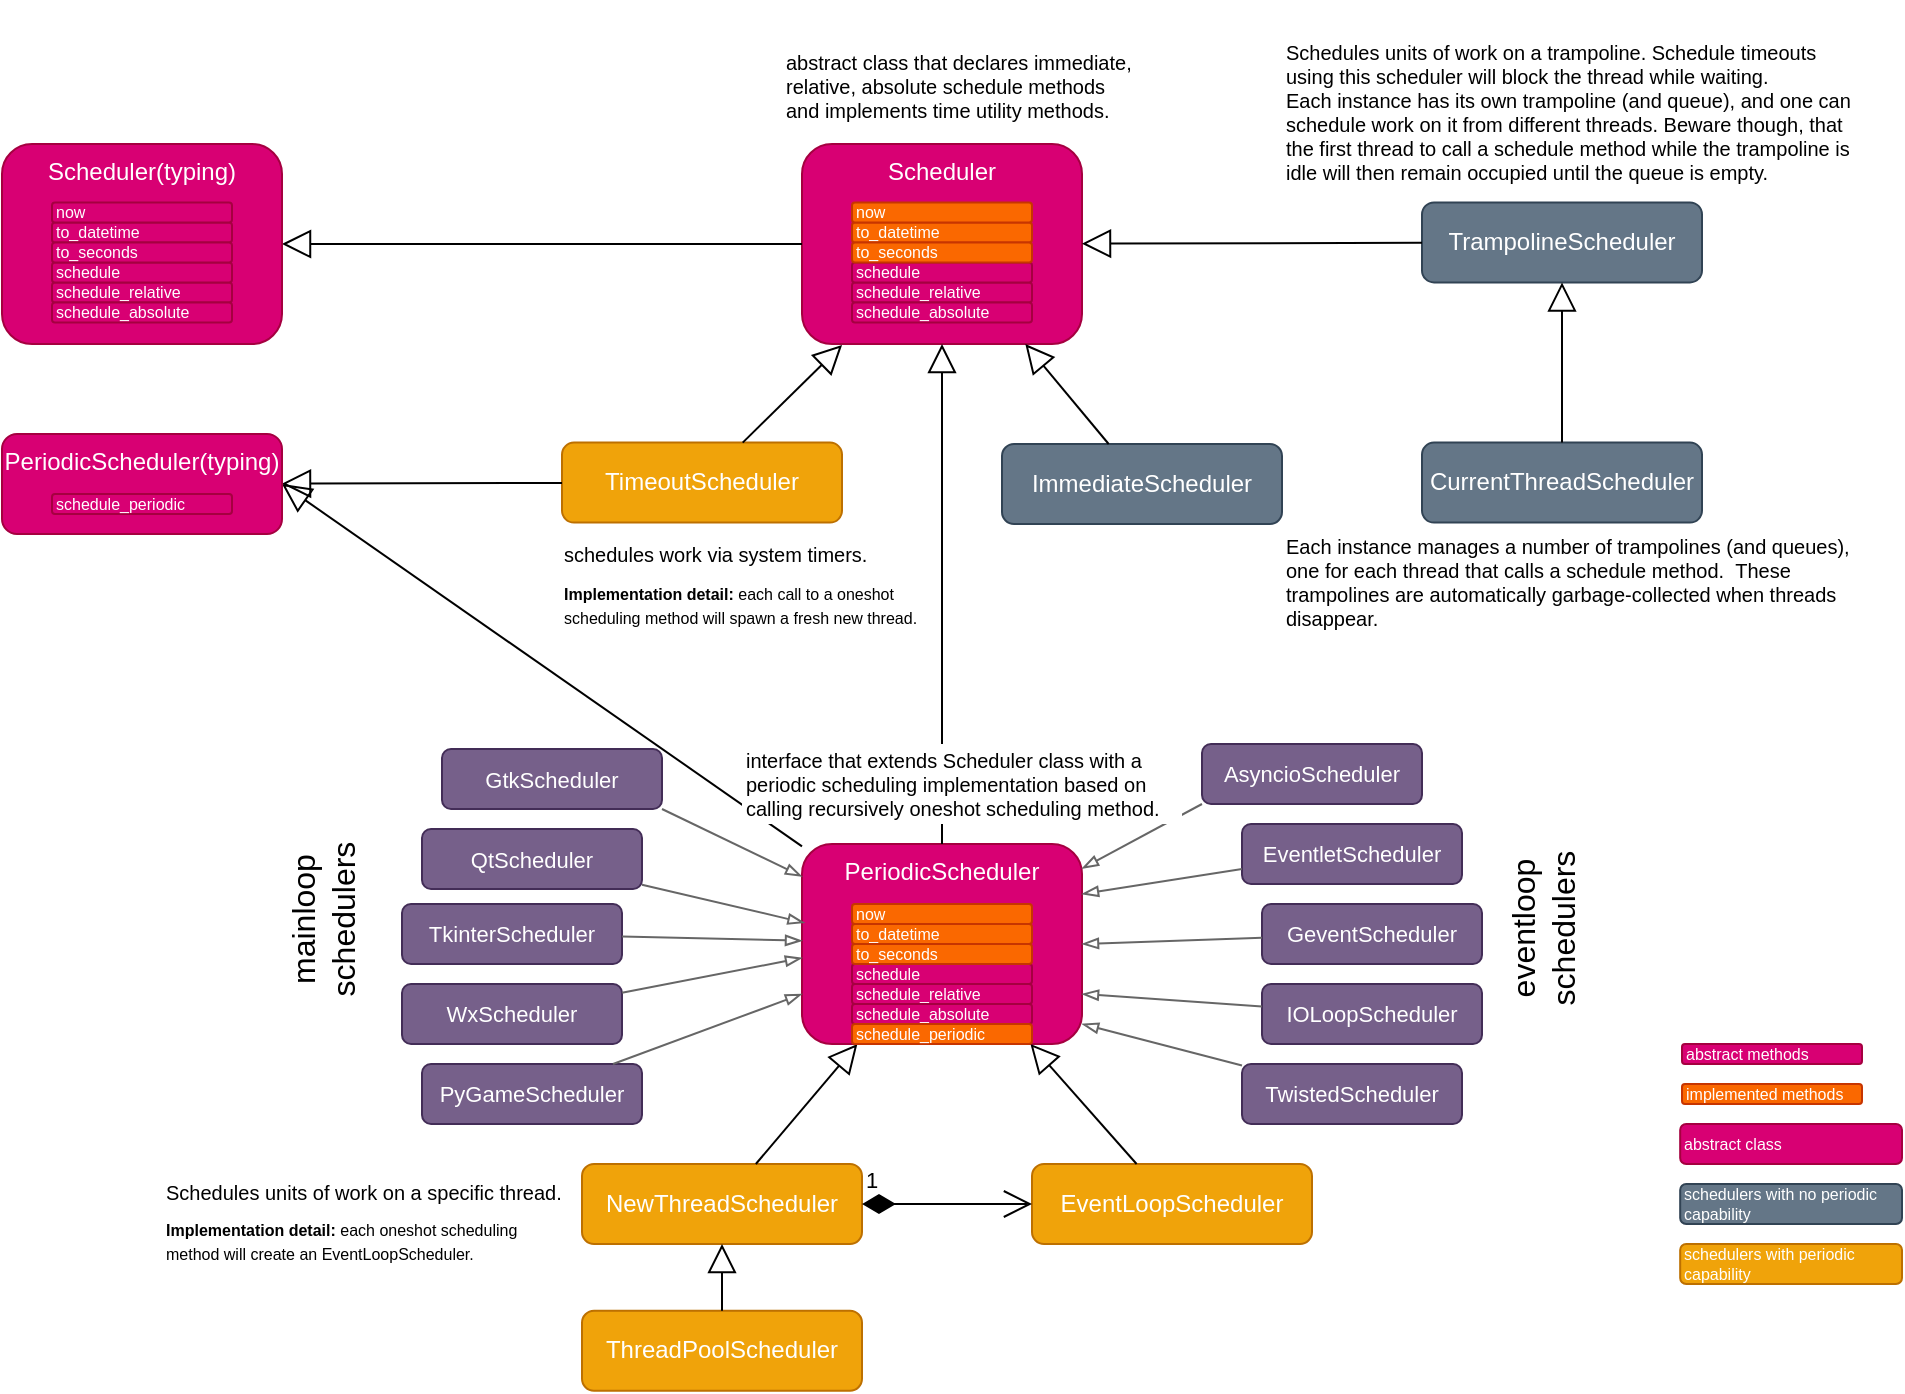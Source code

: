 <mxfile version="12.5.1" type="device"><diagram id="BoqzHFt5YEr1Ryp7zDSs" name="Page-1"><mxGraphModel dx="705" dy="1254" grid="1" gridSize="10" guides="1" tooltips="1" connect="1" arrows="1" fold="1" page="1" pageScale="1" pageWidth="1169" pageHeight="827" math="0" shadow="0"><root><mxCell id="0"/><mxCell id="1" parent="0"/><mxCell id="jt5byrwsl2x9xXhiZPmp-1" value="Scheduler" style="rounded=1;whiteSpace=wrap;html=1;fillColor=#d80073;strokeColor=#A50040;fontColor=#ffffff;labelPosition=center;verticalLabelPosition=middle;align=center;verticalAlign=top;" vertex="1" parent="1"><mxGeometry x="600" y="-190" width="140" height="100" as="geometry"/></mxCell><mxCell id="jt5byrwsl2x9xXhiZPmp-2" value="PeriodicScheduler" style="rounded=1;whiteSpace=wrap;html=1;fillColor=#d80073;strokeColor=#A50040;fontColor=#ffffff;verticalAlign=top;" vertex="1" parent="1"><mxGeometry x="600" y="160" width="140" height="100" as="geometry"/></mxCell><mxCell id="jt5byrwsl2x9xXhiZPmp-3" value="TimeoutScheduler" style="rounded=1;whiteSpace=wrap;html=1;fillColor=#f0a30a;strokeColor=#BD7000;fontColor=#ffffff;" vertex="1" parent="1"><mxGeometry x="480" y="-40.69" width="140" height="40" as="geometry"/></mxCell><mxCell id="jt5byrwsl2x9xXhiZPmp-4" value="TrampolineScheduler" style="rounded=1;whiteSpace=wrap;html=1;fillColor=#647687;strokeColor=#314354;fontColor=#ffffff;" vertex="1" parent="1"><mxGeometry x="910" y="-160.8" width="140" height="40" as="geometry"/></mxCell><mxCell id="jt5byrwsl2x9xXhiZPmp-5" value="EventLoopScheduler" style="rounded=1;whiteSpace=wrap;html=1;fillColor=#f0a30a;strokeColor=#BD7000;fontColor=#ffffff;" vertex="1" parent="1"><mxGeometry x="715" y="320" width="140" height="40" as="geometry"/></mxCell><mxCell id="jt5byrwsl2x9xXhiZPmp-6" value="ImmediateScheduler" style="rounded=1;whiteSpace=wrap;html=1;fillColor=#647687;strokeColor=#314354;fontColor=#ffffff;" vertex="1" parent="1"><mxGeometry x="700" y="-40" width="140" height="40" as="geometry"/></mxCell><mxCell id="jt5byrwsl2x9xXhiZPmp-10" value="NewThreadScheduler" style="rounded=1;whiteSpace=wrap;html=1;fillColor=#f0a30a;strokeColor=#BD7000;fontColor=#ffffff;" vertex="1" parent="1"><mxGeometry x="490" y="320" width="140" height="40" as="geometry"/></mxCell><mxCell id="jt5byrwsl2x9xXhiZPmp-13" value="ThreadPoolScheduler" style="rounded=1;whiteSpace=wrap;html=1;fillColor=#f0a30a;strokeColor=#BD7000;fontColor=#ffffff;" vertex="1" parent="1"><mxGeometry x="490" y="393.35" width="140" height="40" as="geometry"/></mxCell><mxCell id="jt5byrwsl2x9xXhiZPmp-16" value="1" style="endArrow=open;html=1;endSize=12;startArrow=diamondThin;startSize=14;startFill=1;edgeStyle=orthogonalEdgeStyle;align=left;verticalAlign=bottom;" edge="1" parent="1" source="jt5byrwsl2x9xXhiZPmp-10" target="jt5byrwsl2x9xXhiZPmp-5"><mxGeometry x="-1" y="3" relative="1" as="geometry"><mxPoint x="670" y="340" as="sourcePoint"/><mxPoint x="590" y="470" as="targetPoint"/></mxGeometry></mxCell><mxCell id="jt5byrwsl2x9xXhiZPmp-20" value="CurrentThreadScheduler" style="rounded=1;whiteSpace=wrap;html=1;fillColor=#647687;strokeColor=#314354;fontColor=#ffffff;" vertex="1" parent="1"><mxGeometry x="910" y="-40.69" width="140" height="40" as="geometry"/></mxCell><mxCell id="jt5byrwsl2x9xXhiZPmp-24" value="" style="endArrow=block;html=1;endFill=0;strokeColor=#000000;strokeWidth=1;targetPerimeterSpacing=0;endSize=12;" edge="1" parent="1" source="jt5byrwsl2x9xXhiZPmp-4" target="jt5byrwsl2x9xXhiZPmp-1"><mxGeometry width="50" height="50" relative="1" as="geometry"><mxPoint x="129" y="200.94" as="sourcePoint"/><mxPoint x="201" y="40.94" as="targetPoint"/></mxGeometry></mxCell><mxCell id="jt5byrwsl2x9xXhiZPmp-25" value="" style="endArrow=block;html=1;endFill=0;strokeColor=#000000;strokeWidth=1;targetPerimeterSpacing=0;endSize=12;" edge="1" parent="1" source="jt5byrwsl2x9xXhiZPmp-6" target="jt5byrwsl2x9xXhiZPmp-1"><mxGeometry width="50" height="50" relative="1" as="geometry"><mxPoint x="112" y="160.94" as="sourcePoint"/><mxPoint x="40" y="0.94" as="targetPoint"/></mxGeometry></mxCell><mxCell id="jt5byrwsl2x9xXhiZPmp-26" value="" style="endArrow=block;html=1;endFill=0;strokeColor=#000000;strokeWidth=1;targetPerimeterSpacing=0;endSize=12;" edge="1" parent="1" source="jt5byrwsl2x9xXhiZPmp-2" target="jt5byrwsl2x9xXhiZPmp-1"><mxGeometry width="50" height="50" relative="1" as="geometry"><mxPoint x="452" y="240" as="sourcePoint"/><mxPoint x="380" y="80" as="targetPoint"/></mxGeometry></mxCell><mxCell id="jt5byrwsl2x9xXhiZPmp-27" value="" style="endArrow=block;html=1;endFill=0;strokeColor=#000000;strokeWidth=1;targetPerimeterSpacing=0;endSize=12;" edge="1" parent="1" source="jt5byrwsl2x9xXhiZPmp-3" target="jt5byrwsl2x9xXhiZPmp-118"><mxGeometry width="50" height="50" relative="1" as="geometry"><mxPoint x="402" y="310" as="sourcePoint"/><mxPoint x="330" y="150" as="targetPoint"/></mxGeometry></mxCell><mxCell id="jt5byrwsl2x9xXhiZPmp-28" value="" style="endArrow=block;html=1;endFill=0;strokeColor=#000000;strokeWidth=1;targetPerimeterSpacing=0;endSize=12;" edge="1" parent="1" source="jt5byrwsl2x9xXhiZPmp-20" target="jt5byrwsl2x9xXhiZPmp-4"><mxGeometry width="50" height="50" relative="1" as="geometry"><mxPoint x="301" y="210.94" as="sourcePoint"/><mxPoint x="229" y="50.94" as="targetPoint"/></mxGeometry></mxCell><mxCell id="jt5byrwsl2x9xXhiZPmp-29" value="" style="endArrow=block;html=1;endFill=0;strokeColor=#000000;strokeWidth=1;targetPerimeterSpacing=0;endSize=12;" edge="1" parent="1" source="jt5byrwsl2x9xXhiZPmp-10" target="jt5byrwsl2x9xXhiZPmp-2"><mxGeometry width="50" height="50" relative="1" as="geometry"><mxPoint x="412" y="320" as="sourcePoint"/><mxPoint x="340" y="160" as="targetPoint"/></mxGeometry></mxCell><mxCell id="jt5byrwsl2x9xXhiZPmp-30" value="" style="endArrow=block;html=1;endFill=0;strokeColor=#000000;strokeWidth=1;targetPerimeterSpacing=0;endSize=12;" edge="1" parent="1" source="jt5byrwsl2x9xXhiZPmp-13" target="jt5byrwsl2x9xXhiZPmp-10"><mxGeometry width="50" height="50" relative="1" as="geometry"><mxPoint x="312" y="370" as="sourcePoint"/><mxPoint x="240" y="210" as="targetPoint"/></mxGeometry></mxCell><mxCell id="jt5byrwsl2x9xXhiZPmp-31" value="" style="endArrow=block;html=1;endFill=0;strokeColor=#000000;strokeWidth=1;targetPerimeterSpacing=0;endSize=12;" edge="1" parent="1" source="jt5byrwsl2x9xXhiZPmp-5" target="jt5byrwsl2x9xXhiZPmp-2"><mxGeometry width="50" height="50" relative="1" as="geometry"><mxPoint x="422" y="330" as="sourcePoint"/><mxPoint x="643.143" y="210" as="targetPoint"/></mxGeometry></mxCell><mxCell id="jt5byrwsl2x9xXhiZPmp-32" value="AsyncioScheduler" style="rounded=1;whiteSpace=wrap;html=1;fillColor=#76608a;strokeColor=#432D57;fontColor=#ffffff;fontSize=11;" vertex="1" parent="1"><mxGeometry x="800" y="110" width="110" height="30" as="geometry"/></mxCell><mxCell id="jt5byrwsl2x9xXhiZPmp-34" value="EventletScheduler" style="rounded=1;whiteSpace=wrap;html=1;fillColor=#76608a;strokeColor=#432D57;fontColor=#ffffff;fontSize=11;" vertex="1" parent="1"><mxGeometry x="820" y="150" width="110" height="30" as="geometry"/></mxCell><mxCell id="jt5byrwsl2x9xXhiZPmp-35" value="GeventScheduler" style="rounded=1;whiteSpace=wrap;html=1;fillColor=#76608a;strokeColor=#432D57;fontColor=#ffffff;fontSize=11;" vertex="1" parent="1"><mxGeometry x="830" y="190" width="110" height="30" as="geometry"/></mxCell><mxCell id="jt5byrwsl2x9xXhiZPmp-36" value="IOLoopScheduler" style="rounded=1;whiteSpace=wrap;html=1;fillColor=#76608a;strokeColor=#432D57;fontColor=#ffffff;fontSize=11;" vertex="1" parent="1"><mxGeometry x="830" y="230" width="110" height="30" as="geometry"/></mxCell><mxCell id="jt5byrwsl2x9xXhiZPmp-37" value="TwistedScheduler" style="rounded=1;whiteSpace=wrap;html=1;fillColor=#76608a;strokeColor=#432D57;fontColor=#ffffff;fontSize=11;" vertex="1" parent="1"><mxGeometry x="820" y="270" width="110" height="30" as="geometry"/></mxCell><mxCell id="jt5byrwsl2x9xXhiZPmp-38" style="edgeStyle=none;rounded=0;orthogonalLoop=1;jettySize=auto;html=1;exitX=0.25;exitY=1;exitDx=0;exitDy=0;endArrow=block;endFill=0;endSize=12;targetPerimeterSpacing=0;strokeColor=#432D57;strokeWidth=1;fontSize=11;fillColor=#76608a;" edge="1" parent="1" source="jt5byrwsl2x9xXhiZPmp-36" target="jt5byrwsl2x9xXhiZPmp-36"><mxGeometry relative="1" as="geometry"/></mxCell><mxCell id="jt5byrwsl2x9xXhiZPmp-50" value="GtkScheduler" style="rounded=1;whiteSpace=wrap;html=1;fillColor=#76608a;strokeColor=#432D57;fontColor=#ffffff;fontSize=11;" vertex="1" parent="1"><mxGeometry x="420" y="112.5" width="110" height="30" as="geometry"/></mxCell><mxCell id="jt5byrwsl2x9xXhiZPmp-51" value="PyGameScheduler" style="rounded=1;whiteSpace=wrap;html=1;fillColor=#76608a;strokeColor=#432D57;fontColor=#ffffff;fontSize=11;" vertex="1" parent="1"><mxGeometry x="410" y="270" width="110" height="30" as="geometry"/></mxCell><mxCell id="jt5byrwsl2x9xXhiZPmp-52" value="QtScheduler" style="rounded=1;whiteSpace=wrap;html=1;fillColor=#76608a;strokeColor=#432D57;fontColor=#ffffff;fontSize=11;" vertex="1" parent="1"><mxGeometry x="410" y="152.5" width="110" height="30" as="geometry"/></mxCell><mxCell id="jt5byrwsl2x9xXhiZPmp-53" value="TkinterScheduler" style="rounded=1;whiteSpace=wrap;html=1;fillColor=#76608a;strokeColor=#432D57;fontColor=#ffffff;fontSize=11;" vertex="1" parent="1"><mxGeometry x="400" y="190" width="110" height="30" as="geometry"/></mxCell><mxCell id="jt5byrwsl2x9xXhiZPmp-54" value="WxScheduler" style="rounded=1;whiteSpace=wrap;html=1;fillColor=#76608a;strokeColor=#432D57;fontColor=#ffffff;fontSize=11;" vertex="1" parent="1"><mxGeometry x="400" y="230" width="110" height="30" as="geometry"/></mxCell><mxCell id="jt5byrwsl2x9xXhiZPmp-60" value="" style="endArrow=blockThin;html=1;strokeColor=#666666;strokeWidth=1;fontSize=11;endFill=0;exitX=1;exitY=1;exitDx=0;exitDy=0;" edge="1" parent="1" source="jt5byrwsl2x9xXhiZPmp-50" target="jt5byrwsl2x9xXhiZPmp-2"><mxGeometry width="50" height="50" relative="1" as="geometry"><mxPoint x="400" y="510" as="sourcePoint"/><mxPoint x="450" y="460" as="targetPoint"/></mxGeometry></mxCell><mxCell id="jt5byrwsl2x9xXhiZPmp-63" value="" style="endArrow=blockThin;html=1;strokeColor=#666666;strokeWidth=1;fontSize=11;endFill=0;entryX=0.009;entryY=0.394;entryDx=0;entryDy=0;entryPerimeter=0;" edge="1" parent="1" source="jt5byrwsl2x9xXhiZPmp-52" target="jt5byrwsl2x9xXhiZPmp-2"><mxGeometry width="50" height="50" relative="1" as="geometry"><mxPoint x="520" y="190" as="sourcePoint"/><mxPoint x="600" y="220" as="targetPoint"/></mxGeometry></mxCell><mxCell id="jt5byrwsl2x9xXhiZPmp-64" value="" style="endArrow=blockThin;html=1;strokeColor=#666666;strokeWidth=1;fontSize=11;endFill=0;" edge="1" parent="1" source="jt5byrwsl2x9xXhiZPmp-53" target="jt5byrwsl2x9xXhiZPmp-2"><mxGeometry width="50" height="50" relative="1" as="geometry"><mxPoint x="520" y="220.69" as="sourcePoint"/><mxPoint x="560" y="230" as="targetPoint"/></mxGeometry></mxCell><mxCell id="jt5byrwsl2x9xXhiZPmp-65" value="" style="endArrow=blockThin;html=1;strokeColor=#666666;strokeWidth=1;fontSize=11;endFill=0;" edge="1" parent="1" source="jt5byrwsl2x9xXhiZPmp-54"><mxGeometry width="50" height="50" relative="1" as="geometry"><mxPoint x="520" y="249.31" as="sourcePoint"/><mxPoint x="600" y="217" as="targetPoint"/></mxGeometry></mxCell><mxCell id="jt5byrwsl2x9xXhiZPmp-66" value="" style="endArrow=blockThin;html=1;strokeColor=#666666;strokeWidth=1;fontSize=11;endFill=0;exitX=0;exitY=1;exitDx=0;exitDy=0;" edge="1" parent="1" source="jt5byrwsl2x9xXhiZPmp-32" target="jt5byrwsl2x9xXhiZPmp-2"><mxGeometry width="50" height="50" relative="1" as="geometry"><mxPoint x="550" y="135" as="sourcePoint"/><mxPoint x="610" y="210" as="targetPoint"/></mxGeometry></mxCell><mxCell id="jt5byrwsl2x9xXhiZPmp-67" value="" style="endArrow=blockThin;html=1;strokeColor=#666666;strokeWidth=1;fontSize=11;endFill=0;entryX=1;entryY=0.25;entryDx=0;entryDy=0;exitX=0;exitY=0.75;exitDx=0;exitDy=0;" edge="1" parent="1" source="jt5byrwsl2x9xXhiZPmp-34" target="jt5byrwsl2x9xXhiZPmp-2"><mxGeometry width="50" height="50" relative="1" as="geometry"><mxPoint x="842.0" y="150" as="sourcePoint"/><mxPoint x="750" y="210" as="targetPoint"/></mxGeometry></mxCell><mxCell id="jt5byrwsl2x9xXhiZPmp-68" value="" style="endArrow=blockThin;html=1;strokeColor=#666666;strokeWidth=1;fontSize=11;endFill=0;entryX=1;entryY=0.5;entryDx=0;entryDy=0;" edge="1" parent="1" source="jt5byrwsl2x9xXhiZPmp-35" target="jt5byrwsl2x9xXhiZPmp-2"><mxGeometry width="50" height="50" relative="1" as="geometry"><mxPoint x="852.0" y="160" as="sourcePoint"/><mxPoint x="760" y="220" as="targetPoint"/></mxGeometry></mxCell><mxCell id="jt5byrwsl2x9xXhiZPmp-69" value="" style="endArrow=blockThin;html=1;strokeColor=#666666;strokeWidth=1;fontSize=11;endFill=0;" edge="1" parent="1" source="jt5byrwsl2x9xXhiZPmp-36"><mxGeometry width="50" height="50" relative="1" as="geometry"><mxPoint x="862.0" y="170" as="sourcePoint"/><mxPoint x="740" y="235" as="targetPoint"/></mxGeometry></mxCell><mxCell id="jt5byrwsl2x9xXhiZPmp-70" value="" style="endArrow=blockThin;html=1;strokeColor=#666666;strokeWidth=1;fontSize=11;endFill=0;entryX=1;entryY=0.9;entryDx=0;entryDy=0;entryPerimeter=0;" edge="1" parent="1" source="jt5byrwsl2x9xXhiZPmp-37" target="jt5byrwsl2x9xXhiZPmp-2"><mxGeometry width="50" height="50" relative="1" as="geometry"><mxPoint x="872.0" y="180" as="sourcePoint"/><mxPoint x="780" y="240" as="targetPoint"/></mxGeometry></mxCell><mxCell id="jt5byrwsl2x9xXhiZPmp-71" value="mainloop schedulers" style="text;html=1;strokeColor=none;fillColor=none;align=center;verticalAlign=middle;whiteSpace=wrap;rounded=0;fontSize=16;horizontal=0;" vertex="1" parent="1"><mxGeometry x="340" y="142.5" width="40" height="110" as="geometry"/></mxCell><mxCell id="jt5byrwsl2x9xXhiZPmp-72" value="eventloop schedulers" style="text;html=1;strokeColor=none;fillColor=none;align=center;verticalAlign=middle;whiteSpace=wrap;rounded=0;fontSize=16;horizontal=0;" vertex="1" parent="1"><mxGeometry x="950" y="155" width="40" height="95" as="geometry"/></mxCell><mxCell id="jt5byrwsl2x9xXhiZPmp-74" value="abstract class that declares immediate, relative, absolute schedule methods and implements time utility methods." style="text;html=1;strokeColor=none;fillColor=none;align=left;verticalAlign=middle;whiteSpace=wrap;rounded=0;fontSize=10;" vertex="1" parent="1"><mxGeometry x="590" y="-240" width="180" height="41.6" as="geometry"/></mxCell><mxCell id="jt5byrwsl2x9xXhiZPmp-76" value="&lt;div&gt;Each instance manages a number of trampolines (and queues), one for each&amp;nbsp;&lt;span&gt;thread that calls a schedule method.&amp;nbsp;&lt;/span&gt;&lt;span&gt;&amp;nbsp;These trampolines are automatically&amp;nbsp;&lt;/span&gt;&lt;span&gt;garbage-collected when threads disappear.&lt;/span&gt;&lt;/div&gt;" style="text;html=1;strokeColor=none;fillColor=none;align=left;verticalAlign=middle;whiteSpace=wrap;rounded=0;fontSize=10;" vertex="1" parent="1"><mxGeometry x="840" y="8.4" width="290" height="41.6" as="geometry"/></mxCell><mxCell id="jt5byrwsl2x9xXhiZPmp-80" value="&lt;div style=&quot;font-size: 10px;&quot;&gt;Schedules units of work on a trampoline. S&lt;span style=&quot;font-size: 10px;&quot;&gt;chedule timeouts using this scheduler will bloc&lt;/span&gt;&lt;span style=&quot;font-size: 10px;&quot;&gt;k the thread while waiting.&amp;nbsp;&lt;/span&gt;&lt;/div&gt;&lt;div style=&quot;font-size: 10px;&quot;&gt;&lt;span style=&quot;font-size: 10px;&quot;&gt;Each instance has its own trampoline (and queue), and one can schedule work&amp;nbsp;&lt;/span&gt;&lt;span style=&quot;font-size: 10px;&quot;&gt;on it from different threads. Beware though, that the first thread to call&lt;/span&gt;&lt;span style=&quot;font-size: 10px;&quot;&gt;&amp;nbsp;a schedule method while the trampoline is idle will then remain occupied&lt;/span&gt;&lt;span style=&quot;font-size: 10px;&quot;&gt;&amp;nbsp;until the queue is empty.&lt;/span&gt;&lt;/div&gt;" style="text;html=1;strokeColor=none;fillColor=none;align=left;verticalAlign=middle;whiteSpace=wrap;rounded=0;fontSize=10;" vertex="1" parent="1"><mxGeometry x="840" y="-261.6" width="290" height="110.8" as="geometry"/></mxCell><mxCell id="jt5byrwsl2x9xXhiZPmp-98" value="schedule_relative" style="rounded=1;whiteSpace=wrap;html=1;fillColor=#d80073;fontSize=8;align=left;strokeColor=#A50040;fontColor=#ffffff;" vertex="1" parent="1"><mxGeometry x="625" y="-120.8" width="90" height="10" as="geometry"/></mxCell><mxCell id="jt5byrwsl2x9xXhiZPmp-99" value="schedule_absolute" style="rounded=1;whiteSpace=wrap;html=1;fillColor=#d80073;fontSize=8;align=left;strokeColor=#A50040;fontColor=#ffffff;" vertex="1" parent="1"><mxGeometry x="625" y="-110.8" width="90" height="10" as="geometry"/></mxCell><mxCell id="jt5byrwsl2x9xXhiZPmp-100" value="schedule" style="rounded=1;whiteSpace=wrap;html=1;fillColor=#d80073;fontSize=8;align=left;strokeColor=#A50040;fontColor=#ffffff;" vertex="1" parent="1"><mxGeometry x="625" y="-130.8" width="90" height="10" as="geometry"/></mxCell><mxCell id="jt5byrwsl2x9xXhiZPmp-103" value="schedule_relative" style="rounded=1;whiteSpace=wrap;html=1;fillColor=#d80073;fontSize=8;align=left;strokeColor=#A50040;fontColor=#ffffff;" vertex="1" parent="1"><mxGeometry x="625" y="230" width="90" height="10" as="geometry"/></mxCell><mxCell id="jt5byrwsl2x9xXhiZPmp-104" value="schedule_absolute" style="rounded=1;whiteSpace=wrap;html=1;fillColor=#d80073;fontSize=8;align=left;strokeColor=#A50040;fontColor=#ffffff;" vertex="1" parent="1"><mxGeometry x="625" y="240" width="90" height="10" as="geometry"/></mxCell><mxCell id="jt5byrwsl2x9xXhiZPmp-105" value="schedule" style="rounded=1;whiteSpace=wrap;html=1;fillColor=#d80073;fontSize=8;align=left;strokeColor=#A50040;fontColor=#ffffff;" vertex="1" parent="1"><mxGeometry x="625" y="220" width="90" height="10" as="geometry"/></mxCell><mxCell id="jt5byrwsl2x9xXhiZPmp-106" value="schedule_periodic" style="rounded=1;whiteSpace=wrap;html=1;fillColor=#fa6800;fontSize=8;align=left;strokeColor=#C73500;fontColor=#ffffff;" vertex="1" parent="1"><mxGeometry x="625" y="250" width="90" height="10" as="geometry"/></mxCell><mxCell id="jt5byrwsl2x9xXhiZPmp-115" value="to_datetime" style="rounded=1;whiteSpace=wrap;html=1;fillColor=#fa6800;fontSize=8;align=left;strokeColor=#C73500;fontColor=#ffffff;" vertex="1" parent="1"><mxGeometry x="625" y="-150.8" width="90" height="10" as="geometry"/></mxCell><mxCell id="jt5byrwsl2x9xXhiZPmp-116" value="now" style="rounded=1;whiteSpace=wrap;html=1;fillColor=#fa6800;fontSize=8;align=left;strokeColor=#C73500;fontColor=#ffffff;" vertex="1" parent="1"><mxGeometry x="625" y="-160.8" width="90" height="10" as="geometry"/></mxCell><mxCell id="jt5byrwsl2x9xXhiZPmp-117" value="to_seconds" style="rounded=1;whiteSpace=wrap;html=1;fillColor=#fa6800;fontSize=8;align=left;strokeColor=#C73500;fontColor=#ffffff;" vertex="1" parent="1"><mxGeometry x="625" y="-140.8" width="90" height="10" as="geometry"/></mxCell><mxCell id="jt5byrwsl2x9xXhiZPmp-125" value="" style="endArrow=block;html=1;endFill=0;strokeColor=#000000;strokeWidth=1;targetPerimeterSpacing=0;endSize=12;entryX=1;entryY=0.5;entryDx=0;entryDy=0;exitX=0;exitY=0.5;exitDx=0;exitDy=0;" edge="1" parent="1" source="jt5byrwsl2x9xXhiZPmp-1" target="jt5byrwsl2x9xXhiZPmp-107"><mxGeometry width="50" height="50" relative="1" as="geometry"><mxPoint x="571.667" y="-30" as="sourcePoint"/><mxPoint x="625.833" y="-80" as="targetPoint"/></mxGeometry></mxCell><mxCell id="jt5byrwsl2x9xXhiZPmp-126" value="" style="endArrow=block;html=1;endFill=0;strokeColor=#000000;strokeWidth=1;targetPerimeterSpacing=0;endSize=12;entryX=1;entryY=0.5;entryDx=0;entryDy=0;" edge="1" parent="1" source="jt5byrwsl2x9xXhiZPmp-2" target="jt5byrwsl2x9xXhiZPmp-118"><mxGeometry width="50" height="50" relative="1" as="geometry"><mxPoint x="660" y="160" as="sourcePoint"/><mxPoint x="680" y="-80" as="targetPoint"/></mxGeometry></mxCell><mxCell id="jt5byrwsl2x9xXhiZPmp-127" value="to_datetime" style="rounded=1;whiteSpace=wrap;html=1;fillColor=#fa6800;fontSize=8;align=left;strokeColor=#C73500;fontColor=#ffffff;" vertex="1" parent="1"><mxGeometry x="625" y="200" width="90" height="10" as="geometry"/></mxCell><mxCell id="jt5byrwsl2x9xXhiZPmp-128" value="now" style="rounded=1;whiteSpace=wrap;html=1;fillColor=#fa6800;fontSize=8;align=left;strokeColor=#C73500;fontColor=#ffffff;" vertex="1" parent="1"><mxGeometry x="625" y="190.0" width="90" height="10" as="geometry"/></mxCell><mxCell id="jt5byrwsl2x9xXhiZPmp-129" value="to_seconds" style="rounded=1;whiteSpace=wrap;html=1;fillColor=#fa6800;fontSize=8;align=left;strokeColor=#C73500;fontColor=#ffffff;" vertex="1" parent="1"><mxGeometry x="625" y="210" width="90" height="10" as="geometry"/></mxCell><mxCell id="jt5byrwsl2x9xXhiZPmp-130" value="" style="group" vertex="1" connectable="0" parent="1"><mxGeometry x="200" y="-45" width="140" height="50" as="geometry"/></mxCell><mxCell id="jt5byrwsl2x9xXhiZPmp-118" value="PeriodicScheduler(typing)" style="rounded=1;whiteSpace=wrap;html=1;fillColor=#d80073;strokeColor=#A50040;fontColor=#ffffff;labelPosition=center;verticalLabelPosition=middle;align=center;verticalAlign=top;" vertex="1" parent="jt5byrwsl2x9xXhiZPmp-130"><mxGeometry width="140" height="50" as="geometry"/></mxCell><mxCell id="jt5byrwsl2x9xXhiZPmp-120" value="schedule_periodic" style="rounded=1;whiteSpace=wrap;html=1;fillColor=#d80073;fontSize=8;align=left;strokeColor=#A50040;fontColor=#ffffff;" vertex="1" parent="jt5byrwsl2x9xXhiZPmp-130"><mxGeometry x="25" y="30" width="90" height="10" as="geometry"/></mxCell><mxCell id="jt5byrwsl2x9xXhiZPmp-131" value="" style="group" vertex="1" connectable="0" parent="1"><mxGeometry x="200" y="-190" width="140" height="100" as="geometry"/></mxCell><mxCell id="jt5byrwsl2x9xXhiZPmp-107" value="Scheduler(typing)" style="rounded=1;whiteSpace=wrap;html=1;fillColor=#d80073;strokeColor=#A50040;fontColor=#ffffff;labelPosition=center;verticalLabelPosition=middle;align=center;verticalAlign=top;" vertex="1" parent="jt5byrwsl2x9xXhiZPmp-131"><mxGeometry width="140" height="100" as="geometry"/></mxCell><mxCell id="jt5byrwsl2x9xXhiZPmp-108" value="schedule_relative" style="rounded=1;whiteSpace=wrap;html=1;fillColor=#d80073;fontSize=8;align=left;strokeColor=#A50040;fontColor=#ffffff;" vertex="1" parent="jt5byrwsl2x9xXhiZPmp-131"><mxGeometry x="25" y="69.2" width="90" height="10" as="geometry"/></mxCell><mxCell id="jt5byrwsl2x9xXhiZPmp-109" value="schedule_absolute" style="rounded=1;whiteSpace=wrap;html=1;fillColor=#d80073;fontSize=8;align=left;strokeColor=#A50040;fontColor=#ffffff;" vertex="1" parent="jt5byrwsl2x9xXhiZPmp-131"><mxGeometry x="25" y="79.2" width="90" height="10" as="geometry"/></mxCell><mxCell id="jt5byrwsl2x9xXhiZPmp-110" value="schedule" style="rounded=1;whiteSpace=wrap;html=1;fillColor=#d80073;fontSize=8;align=left;strokeColor=#A50040;fontColor=#ffffff;" vertex="1" parent="jt5byrwsl2x9xXhiZPmp-131"><mxGeometry x="25" y="59.2" width="90" height="10" as="geometry"/></mxCell><mxCell id="jt5byrwsl2x9xXhiZPmp-111" value="to_datetime" style="rounded=1;whiteSpace=wrap;html=1;fillColor=#d80073;fontSize=8;align=left;strokeColor=#A50040;fontColor=#ffffff;" vertex="1" parent="jt5byrwsl2x9xXhiZPmp-131"><mxGeometry x="25" y="39.2" width="90" height="10" as="geometry"/></mxCell><mxCell id="jt5byrwsl2x9xXhiZPmp-112" value="now" style="rounded=1;whiteSpace=wrap;html=1;fillColor=#d80073;fontSize=8;align=left;strokeColor=#A50040;fontColor=#ffffff;" vertex="1" parent="jt5byrwsl2x9xXhiZPmp-131"><mxGeometry x="25" y="29.2" width="90" height="10" as="geometry"/></mxCell><mxCell id="jt5byrwsl2x9xXhiZPmp-113" value="to_seconds" style="rounded=1;whiteSpace=wrap;html=1;fillColor=#d80073;fontSize=8;align=left;strokeColor=#A50040;fontColor=#ffffff;" vertex="1" parent="jt5byrwsl2x9xXhiZPmp-131"><mxGeometry x="25" y="49.2" width="90" height="10" as="geometry"/></mxCell><mxCell id="jt5byrwsl2x9xXhiZPmp-75" value="interface that extends Scheduler class with a periodic scheduling implementation based on calling recursively oneshot scheduling method." style="text;html=1;strokeColor=none;fillColor=#ffffff;align=left;verticalAlign=middle;whiteSpace=wrap;rounded=0;fontSize=10;" vertex="1" parent="1"><mxGeometry x="570" y="110" width="220" height="40" as="geometry"/></mxCell><mxCell id="jt5byrwsl2x9xXhiZPmp-134" value="" style="endArrow=block;html=1;endFill=0;strokeColor=#000000;strokeWidth=1;targetPerimeterSpacing=0;endSize=12;entryX=0.143;entryY=1.005;entryDx=0;entryDy=0;entryPerimeter=0;" edge="1" parent="1" source="jt5byrwsl2x9xXhiZPmp-3" target="jt5byrwsl2x9xXhiZPmp-1"><mxGeometry width="50" height="50" relative="1" as="geometry"><mxPoint x="194.286" y="100.0" as="sourcePoint"/><mxPoint x="262.143" y="195.0" as="targetPoint"/></mxGeometry></mxCell><mxCell id="jt5byrwsl2x9xXhiZPmp-135" value="" style="group" vertex="1" connectable="0" parent="1"><mxGeometry x="280" y="330" width="220" height="40" as="geometry"/></mxCell><mxCell id="jt5byrwsl2x9xXhiZPmp-93" value="&lt;span style=&quot;&quot;&gt;Schedules units of work on a specific thread.&lt;br&gt;&lt;br&gt;&lt;/span&gt;" style="text;html=1;strokeColor=none;fillColor=none;align=left;verticalAlign=middle;whiteSpace=wrap;rounded=0;fontSize=10;" vertex="1" parent="jt5byrwsl2x9xXhiZPmp-135"><mxGeometry width="220" height="20" as="geometry"/></mxCell><mxCell id="jt5byrwsl2x9xXhiZPmp-96" value="&lt;font style=&quot;font-size: 8px&quot;&gt;&lt;b&gt;Implementation detail:&lt;/b&gt;&amp;nbsp;each oneshot scheduling method will create an EventLoopScheduler.&lt;/font&gt;" style="text;strokeColor=none;fillColor=none;align=left;verticalAlign=middle;rounded=0;fontSize=10;whiteSpace=wrap;html=1;" vertex="1" parent="jt5byrwsl2x9xXhiZPmp-135"><mxGeometry y="15" width="190" height="25" as="geometry"/></mxCell><mxCell id="jt5byrwsl2x9xXhiZPmp-136" value="" style="group" vertex="1" connectable="0" parent="1"><mxGeometry x="479.29" width="190.71" height="50" as="geometry"/></mxCell><mxCell id="jt5byrwsl2x9xXhiZPmp-94" value="schedules work via system timers." style="text;html=1;strokeColor=none;fillColor=none;align=left;verticalAlign=middle;whiteSpace=wrap;rounded=0;fontSize=10;" vertex="1" parent="jt5byrwsl2x9xXhiZPmp-136"><mxGeometry width="172.547" height="30" as="geometry"/></mxCell><mxCell id="jt5byrwsl2x9xXhiZPmp-97" value="&lt;font style=&quot;font-size: 8px&quot;&gt;&lt;b&gt;Implementation detail:&lt;/b&gt; each call to a oneshot scheduling method will spawn a fresh new thread.&lt;/font&gt;" style="text;html=1;strokeColor=none;fillColor=none;align=left;verticalAlign=middle;whiteSpace=wrap;rounded=0;fontSize=10;" vertex="1" parent="jt5byrwsl2x9xXhiZPmp-136"><mxGeometry y="30" width="190.71" height="20" as="geometry"/></mxCell><mxCell id="jt5byrwsl2x9xXhiZPmp-139" value="" style="endArrow=blockThin;html=1;strokeColor=#666666;strokeWidth=1;fontSize=11;endFill=0;entryX=0;entryY=0.75;entryDx=0;entryDy=0;" edge="1" parent="1" source="jt5byrwsl2x9xXhiZPmp-51" target="jt5byrwsl2x9xXhiZPmp-2"><mxGeometry width="50" height="50" relative="1" as="geometry"><mxPoint x="480" y="239.608" as="sourcePoint"/><mxPoint x="610" y="226.863" as="targetPoint"/></mxGeometry></mxCell><mxCell id="jt5byrwsl2x9xXhiZPmp-140" value="abstract methods" style="rounded=1;whiteSpace=wrap;html=1;fillColor=#d80073;fontSize=8;align=left;strokeColor=#A50040;fontColor=#ffffff;" vertex="1" parent="1"><mxGeometry x="1040" y="260" width="90" height="10" as="geometry"/></mxCell><mxCell id="jt5byrwsl2x9xXhiZPmp-141" value="implemented methods" style="rounded=1;whiteSpace=wrap;html=1;fillColor=#fa6800;fontSize=8;align=left;strokeColor=#C73500;fontColor=#ffffff;" vertex="1" parent="1"><mxGeometry x="1040" y="280" width="90" height="10" as="geometry"/></mxCell><mxCell id="jt5byrwsl2x9xXhiZPmp-142" value="&lt;font style=&quot;font-size: 8px&quot;&gt;schedulers with periodic capability&lt;/font&gt;" style="rounded=1;whiteSpace=wrap;html=1;fillColor=#f0a30a;strokeColor=#BD7000;fontColor=#ffffff;fontSize=8;align=left;" vertex="1" parent="1"><mxGeometry x="1039.09" y="360" width="110.91" height="20" as="geometry"/></mxCell><mxCell id="jt5byrwsl2x9xXhiZPmp-143" value="schedulers with no periodic capability" style="rounded=1;whiteSpace=wrap;html=1;fillColor=#647687;strokeColor=#314354;fontColor=#ffffff;fontSize=8;align=left;" vertex="1" parent="1"><mxGeometry x="1039.09" y="330" width="110.91" height="20" as="geometry"/></mxCell><mxCell id="jt5byrwsl2x9xXhiZPmp-144" value="abstract class" style="rounded=1;whiteSpace=wrap;html=1;fillColor=#d80073;fontSize=8;align=left;strokeColor=#A50040;fontColor=#ffffff;" vertex="1" parent="1"><mxGeometry x="1039.09" y="300" width="110.91" height="20" as="geometry"/></mxCell></root></mxGraphModel></diagram></mxfile>